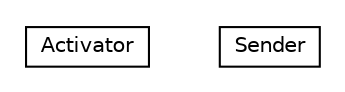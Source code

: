 #!/usr/local/bin/dot
#
# Class diagram 
# Generated by UMLGraph version R5_6-24-gf6e263 (http://www.umlgraph.org/)
#

digraph G {
	edge [fontname="Helvetica",fontsize=10,labelfontname="Helvetica",labelfontsize=10];
	node [fontname="Helvetica",fontsize=10,shape=plaintext];
	nodesep=0.25;
	ranksep=0.5;
	// org.universAAL.ri.keepalive.sender.Activator
	c1019918 [label=<<table title="org.universAAL.ri.keepalive.sender.Activator" border="0" cellborder="1" cellspacing="0" cellpadding="2" port="p" href="./Activator.html">
		<tr><td><table border="0" cellspacing="0" cellpadding="1">
<tr><td align="center" balign="center"> Activator </td></tr>
		</table></td></tr>
		</table>>, URL="./Activator.html", fontname="Helvetica", fontcolor="black", fontsize=10.0];
	// org.universAAL.ri.keepalive.sender.Sender
	c1019919 [label=<<table title="org.universAAL.ri.keepalive.sender.Sender" border="0" cellborder="1" cellspacing="0" cellpadding="2" port="p" href="./Sender.html">
		<tr><td><table border="0" cellspacing="0" cellpadding="1">
<tr><td align="center" balign="center"> Sender </td></tr>
		</table></td></tr>
		</table>>, URL="./Sender.html", fontname="Helvetica", fontcolor="black", fontsize=10.0];
}

